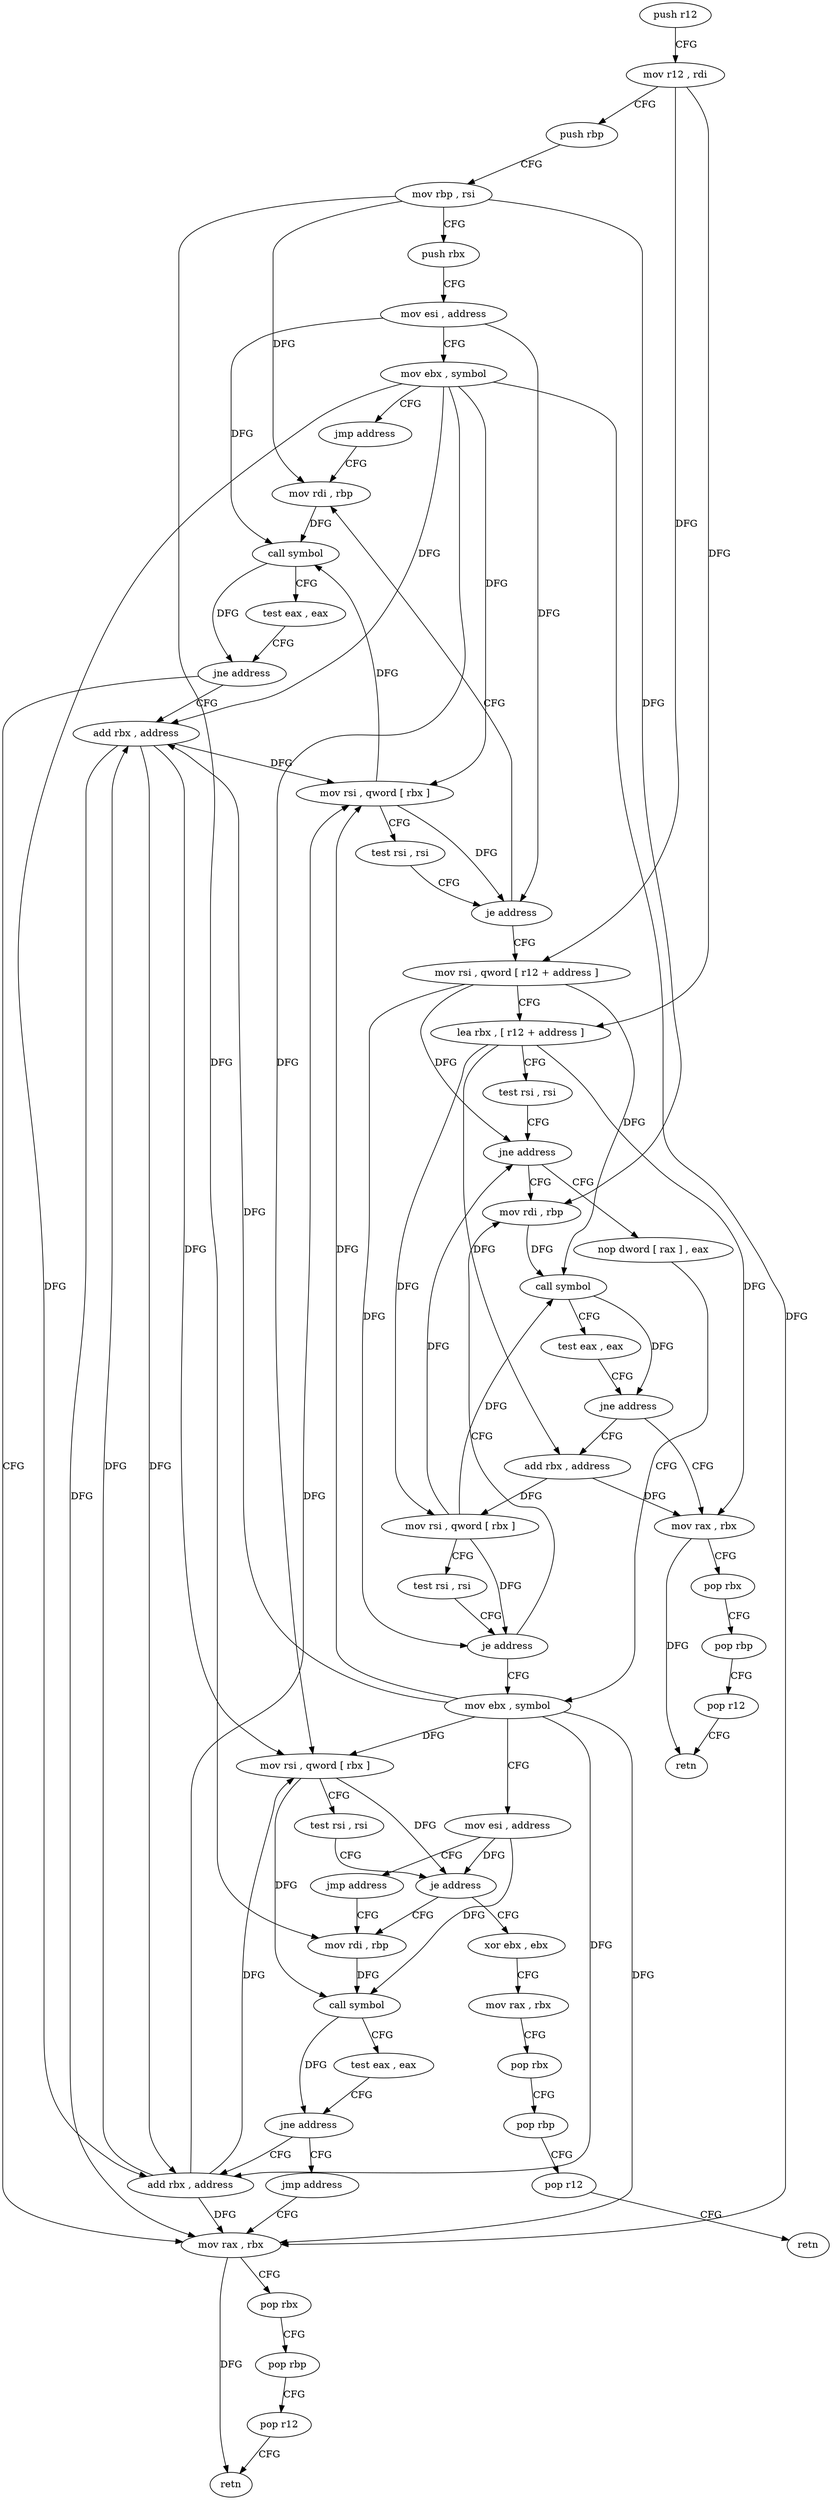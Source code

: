 digraph "func" {
"4302768" [label = "push r12" ]
"4302770" [label = "mov r12 , rdi" ]
"4302773" [label = "push rbp" ]
"4302774" [label = "mov rbp , rsi" ]
"4302777" [label = "push rbx" ]
"4302778" [label = "mov esi , address" ]
"4302783" [label = "mov ebx , symbol" ]
"4302788" [label = "jmp address" ]
"4302812" [label = "mov rdi , rbp" ]
"4302815" [label = "call symbol" ]
"4302820" [label = "test eax , eax" ]
"4302822" [label = "jne address" ]
"4302800" [label = "add rbx , address" ]
"4302824" [label = "mov rax , rbx" ]
"4302804" [label = "mov rsi , qword [ rbx ]" ]
"4302807" [label = "test rsi , rsi" ]
"4302810" [label = "je address" ]
"4302832" [label = "mov rsi , qword [ r12 + address ]" ]
"4302827" [label = "pop rbx" ]
"4302828" [label = "pop rbp" ]
"4302829" [label = "pop r12" ]
"4302831" [label = "retn" ]
"4302840" [label = "lea rbx , [ r12 + address ]" ]
"4302848" [label = "test rsi , rsi" ]
"4302851" [label = "jne address" ]
"4302916" [label = "mov rdi , rbp" ]
"4302853" [label = "nop dword [ rax ] , eax" ]
"4302919" [label = "call symbol" ]
"4302924" [label = "test eax , eax" ]
"4302926" [label = "jne address" ]
"4302904" [label = "add rbx , address" ]
"4302928" [label = "mov rax , rbx" ]
"4302856" [label = "mov ebx , symbol" ]
"4302908" [label = "mov rsi , qword [ rbx ]" ]
"4302911" [label = "test rsi , rsi" ]
"4302914" [label = "je address" ]
"4302931" [label = "pop rbx" ]
"4302932" [label = "pop rbp" ]
"4302933" [label = "pop r12" ]
"4302935" [label = "retn" ]
"4302884" [label = "mov rdi , rbp" ]
"4302887" [label = "call symbol" ]
"4302892" [label = "test eax , eax" ]
"4302894" [label = "jne address" ]
"4302872" [label = "add rbx , address" ]
"4302896" [label = "jmp address" ]
"4302861" [label = "mov esi , address" ]
"4302866" [label = "jmp address" ]
"4302876" [label = "mov rsi , qword [ rbx ]" ]
"4302879" [label = "test rsi , rsi" ]
"4302882" [label = "je address" ]
"4302944" [label = "xor ebx , ebx" ]
"4302946" [label = "mov rax , rbx" ]
"4302949" [label = "pop rbx" ]
"4302950" [label = "pop rbp" ]
"4302951" [label = "pop r12" ]
"4302953" [label = "retn" ]
"4302768" -> "4302770" [ label = "CFG" ]
"4302770" -> "4302773" [ label = "CFG" ]
"4302770" -> "4302832" [ label = "DFG" ]
"4302770" -> "4302840" [ label = "DFG" ]
"4302773" -> "4302774" [ label = "CFG" ]
"4302774" -> "4302777" [ label = "CFG" ]
"4302774" -> "4302812" [ label = "DFG" ]
"4302774" -> "4302916" [ label = "DFG" ]
"4302774" -> "4302884" [ label = "DFG" ]
"4302777" -> "4302778" [ label = "CFG" ]
"4302778" -> "4302783" [ label = "CFG" ]
"4302778" -> "4302815" [ label = "DFG" ]
"4302778" -> "4302810" [ label = "DFG" ]
"4302783" -> "4302788" [ label = "CFG" ]
"4302783" -> "4302800" [ label = "DFG" ]
"4302783" -> "4302804" [ label = "DFG" ]
"4302783" -> "4302824" [ label = "DFG" ]
"4302783" -> "4302872" [ label = "DFG" ]
"4302783" -> "4302876" [ label = "DFG" ]
"4302788" -> "4302812" [ label = "CFG" ]
"4302812" -> "4302815" [ label = "DFG" ]
"4302815" -> "4302820" [ label = "CFG" ]
"4302815" -> "4302822" [ label = "DFG" ]
"4302820" -> "4302822" [ label = "CFG" ]
"4302822" -> "4302800" [ label = "CFG" ]
"4302822" -> "4302824" [ label = "CFG" ]
"4302800" -> "4302804" [ label = "DFG" ]
"4302800" -> "4302824" [ label = "DFG" ]
"4302800" -> "4302872" [ label = "DFG" ]
"4302800" -> "4302876" [ label = "DFG" ]
"4302824" -> "4302827" [ label = "CFG" ]
"4302824" -> "4302831" [ label = "DFG" ]
"4302804" -> "4302807" [ label = "CFG" ]
"4302804" -> "4302815" [ label = "DFG" ]
"4302804" -> "4302810" [ label = "DFG" ]
"4302807" -> "4302810" [ label = "CFG" ]
"4302810" -> "4302832" [ label = "CFG" ]
"4302810" -> "4302812" [ label = "CFG" ]
"4302832" -> "4302840" [ label = "CFG" ]
"4302832" -> "4302851" [ label = "DFG" ]
"4302832" -> "4302919" [ label = "DFG" ]
"4302832" -> "4302914" [ label = "DFG" ]
"4302827" -> "4302828" [ label = "CFG" ]
"4302828" -> "4302829" [ label = "CFG" ]
"4302829" -> "4302831" [ label = "CFG" ]
"4302840" -> "4302848" [ label = "CFG" ]
"4302840" -> "4302904" [ label = "DFG" ]
"4302840" -> "4302908" [ label = "DFG" ]
"4302840" -> "4302928" [ label = "DFG" ]
"4302848" -> "4302851" [ label = "CFG" ]
"4302851" -> "4302916" [ label = "CFG" ]
"4302851" -> "4302853" [ label = "CFG" ]
"4302916" -> "4302919" [ label = "DFG" ]
"4302853" -> "4302856" [ label = "CFG" ]
"4302919" -> "4302924" [ label = "CFG" ]
"4302919" -> "4302926" [ label = "DFG" ]
"4302924" -> "4302926" [ label = "CFG" ]
"4302926" -> "4302904" [ label = "CFG" ]
"4302926" -> "4302928" [ label = "CFG" ]
"4302904" -> "4302908" [ label = "DFG" ]
"4302904" -> "4302928" [ label = "DFG" ]
"4302928" -> "4302931" [ label = "CFG" ]
"4302928" -> "4302935" [ label = "DFG" ]
"4302856" -> "4302861" [ label = "CFG" ]
"4302856" -> "4302800" [ label = "DFG" ]
"4302856" -> "4302804" [ label = "DFG" ]
"4302856" -> "4302824" [ label = "DFG" ]
"4302856" -> "4302872" [ label = "DFG" ]
"4302856" -> "4302876" [ label = "DFG" ]
"4302908" -> "4302911" [ label = "CFG" ]
"4302908" -> "4302851" [ label = "DFG" ]
"4302908" -> "4302919" [ label = "DFG" ]
"4302908" -> "4302914" [ label = "DFG" ]
"4302911" -> "4302914" [ label = "CFG" ]
"4302914" -> "4302856" [ label = "CFG" ]
"4302914" -> "4302916" [ label = "CFG" ]
"4302931" -> "4302932" [ label = "CFG" ]
"4302932" -> "4302933" [ label = "CFG" ]
"4302933" -> "4302935" [ label = "CFG" ]
"4302884" -> "4302887" [ label = "DFG" ]
"4302887" -> "4302892" [ label = "CFG" ]
"4302887" -> "4302894" [ label = "DFG" ]
"4302892" -> "4302894" [ label = "CFG" ]
"4302894" -> "4302872" [ label = "CFG" ]
"4302894" -> "4302896" [ label = "CFG" ]
"4302872" -> "4302876" [ label = "DFG" ]
"4302872" -> "4302800" [ label = "DFG" ]
"4302872" -> "4302804" [ label = "DFG" ]
"4302872" -> "4302824" [ label = "DFG" ]
"4302896" -> "4302824" [ label = "CFG" ]
"4302861" -> "4302866" [ label = "CFG" ]
"4302861" -> "4302887" [ label = "DFG" ]
"4302861" -> "4302882" [ label = "DFG" ]
"4302866" -> "4302884" [ label = "CFG" ]
"4302876" -> "4302879" [ label = "CFG" ]
"4302876" -> "4302887" [ label = "DFG" ]
"4302876" -> "4302882" [ label = "DFG" ]
"4302879" -> "4302882" [ label = "CFG" ]
"4302882" -> "4302944" [ label = "CFG" ]
"4302882" -> "4302884" [ label = "CFG" ]
"4302944" -> "4302946" [ label = "CFG" ]
"4302946" -> "4302949" [ label = "CFG" ]
"4302949" -> "4302950" [ label = "CFG" ]
"4302950" -> "4302951" [ label = "CFG" ]
"4302951" -> "4302953" [ label = "CFG" ]
}
